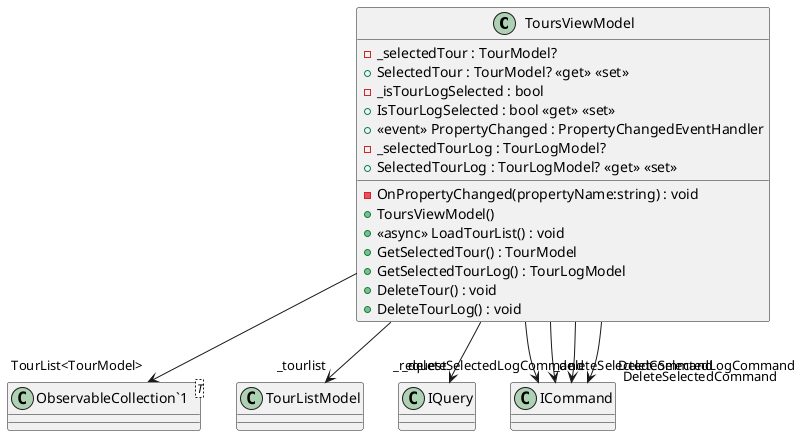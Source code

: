 @startuml
class ToursViewModel {
    - _selectedTour : TourModel?
    + SelectedTour : TourModel? <<get>> <<set>>
    - _isTourLogSelected : bool
    + IsTourLogSelected : bool <<get>> <<set>>
    +  <<event>> PropertyChanged : PropertyChangedEventHandler 
    - OnPropertyChanged(propertyName:string) : void
    - _selectedTourLog : TourLogModel?
    + SelectedTourLog : TourLogModel? <<get>> <<set>>
    + ToursViewModel()
    + <<async>> LoadTourList() : void
    + GetSelectedTour() : TourModel
    + GetSelectedTourLog() : TourLogModel
    + DeleteTour() : void
    + DeleteTourLog() : void
}
class "ObservableCollection`1"<T> {
}
ToursViewModel --> "_tourlist" TourListModel
ToursViewModel --> "TourList<TourModel>" "ObservableCollection`1"
ToursViewModel --> "_request" IQuery
ToursViewModel --> "_deleteSelectedCommand" ICommand
ToursViewModel --> "DeleteSelectedCommand" ICommand
ToursViewModel --> "_deleteSelectedLogCommand" ICommand
ToursViewModel --> "DeleteSelectedLogCommand" ICommand
@enduml
